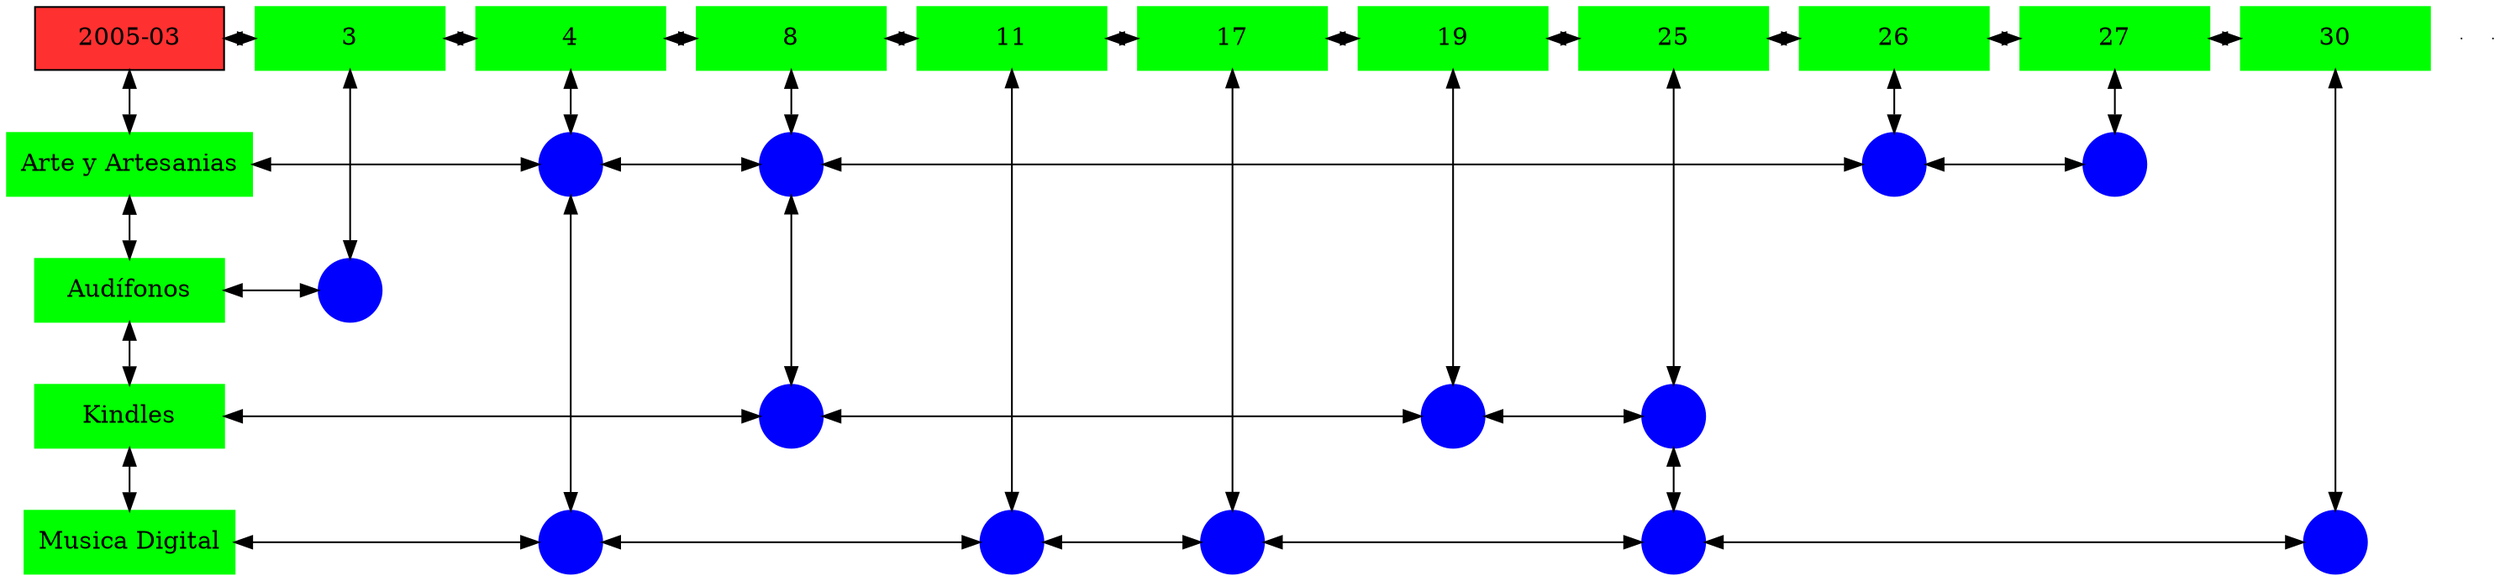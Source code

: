 digraph G{
node[shape="box"];
nodeMt[ label = "2005-03", width = 1.5, style = filled, fillcolor = firebrick1, group = 1 ];
e0[ shape = point, width = 0 ];
e1[ shape = point, width = 0 ];
node0xc002102e10[label="3",color=green,style =filled,width = 1.5 group=3];
nodeMt->node0xc002102e10[dir="both"];
{rank=same;nodeMt;node0xc002102e10;}
node0xc001e55130[label="4",color=green,style =filled,width = 1.5 group=4];
node0xc002102e10->node0xc001e55130[dir="both"];
{rank=same;node0xc002102e10;node0xc001e55130;}
node0xc001ea65a0[label="8",color=green,style =filled,width = 1.5 group=8];
node0xc001e55130->node0xc001ea65a0[dir="both"];
{rank=same;node0xc001e55130;node0xc001ea65a0;}
node0xc00206caf0[label="11",color=green,style =filled,width = 1.5 group=11];
node0xc001ea65a0->node0xc00206caf0[dir="both"];
{rank=same;node0xc001ea65a0;node0xc00206caf0;}
node0xc001fce8c0[label="17",color=green,style =filled,width = 1.5 group=17];
node0xc00206caf0->node0xc001fce8c0[dir="both"];
{rank=same;node0xc00206caf0;node0xc001fce8c0;}
node0xc002021a90[label="19",color=green,style =filled,width = 1.5 group=19];
node0xc001fce8c0->node0xc002021a90[dir="both"];
{rank=same;node0xc001fce8c0;node0xc002021a90;}
node0xc001fb3d10[label="25",color=green,style =filled,width = 1.5 group=25];
node0xc002021a90->node0xc001fb3d10[dir="both"];
{rank=same;node0xc002021a90;node0xc001fb3d10;}
node0xc0020f3630[label="26",color=green,style =filled,width = 1.5 group=26];
node0xc001fb3d10->node0xc0020f3630[dir="both"];
{rank=same;node0xc001fb3d10;node0xc0020f3630;}
node0xc001efbef0[label="27",color=green,style =filled,width = 1.5 group=27];
node0xc0020f3630->node0xc001efbef0[dir="both"];
{rank=same;node0xc0020f3630;node0xc001efbef0;}
node0xc001e964b0[label="30",color=green,style =filled,width = 1.5 group=30];
node0xc001efbef0->node0xc001e964b0[dir="both"];
{rank=same;node0xc001efbef0;node0xc001e964b0;}
node0xc001ea6550[label="Arte y Artesanias",color=green,style =filled width = 1.5 group=1];
node0xc0022c7d80[label="",color=blue,style =filled, width = 0.5 group=4 shape=circle];
node0xc001ea6550->node0xc0022c7d80[dir="both"];
{rank=same;node0xc001ea6550;node0xc0022c7d80;}
node0xc001ea4400[label="",color=blue,style =filled, width = 0.5 group=8 shape=circle];
node0xc0022c7d80->node0xc001ea4400[dir="both"];
{rank=same;node0xc001ea4400;node0xc0022c7d80;}
node0xc0020fe100[label="",color=blue,style =filled, width = 0.5 group=26 shape=circle];
node0xc001ea4400->node0xc0020fe100[dir="both"];
{rank=same;node0xc0020fe100;node0xc001ea4400;}
node0xc001f00700[label="",color=blue,style =filled, width = 0.5 group=27 shape=circle];
node0xc0020fe100->node0xc001f00700[dir="both"];
{rank=same;node0xc001f00700;node0xc0020fe100;}
node0xc002102dc0[label="Audífonos",color=green,style =filled width = 1.5 group=1];
node0xc0020ff300[label="",color=blue,style =filled, width = 0.5 group=3 shape=circle];
node0xc002102dc0->node0xc0020ff300[dir="both"];
{rank=same;node0xc002102dc0;node0xc0020ff300;}
node0xc002021a40[label="Kindles",color=green,style =filled width = 1.5 group=1];
node0xc002039b80[label="",color=blue,style =filled, width = 0.5 group=8 shape=circle];
node0xc002021a40->node0xc002039b80[dir="both"];
{rank=same;node0xc002021a40;node0xc002039b80;}
node0xc002027200[label="",color=blue,style =filled, width = 0.5 group=19 shape=circle];
node0xc002039b80->node0xc002027200[dir="both"];
{rank=same;node0xc002027200;node0xc002039b80;}
node0xc00208c680[label="",color=blue,style =filled, width = 0.5 group=25 shape=circle];
node0xc002027200->node0xc00208c680[dir="both"];
{rank=same;node0xc00208c680;node0xc002027200;}
node0xc001e550e0[label="Musica Digital",color=green,style =filled width = 1.5 group=1];
node0xc001e45d80[label="",color=blue,style =filled, width = 0.5 group=4 shape=circle];
node0xc001e550e0->node0xc001e45d80[dir="both"];
{rank=same;node0xc001e550e0;node0xc001e45d80;}
node0xc002065700[label="",color=blue,style =filled, width = 0.5 group=11 shape=circle];
node0xc001e45d80->node0xc002065700[dir="both"];
{rank=same;node0xc002065700;node0xc001e45d80;}
node0xc001fc7100[label="",color=blue,style =filled, width = 0.5 group=17 shape=circle];
node0xc002065700->node0xc001fc7100[dir="both"];
{rank=same;node0xc001fc7100;node0xc002065700;}
node0xc001fb5200[label="",color=blue,style =filled, width = 0.5 group=25 shape=circle];
node0xc001fc7100->node0xc001fb5200[dir="both"];
{rank=same;node0xc001fb5200;node0xc001fc7100;}
node0xc001e8b100[label="",color=blue,style =filled, width = 0.5 group=30 shape=circle];
node0xc001fb5200->node0xc001e8b100[dir="both"];
{rank=same;node0xc001e8b100;node0xc001fb5200;}
node0xc002102e10->node0xc0020ff300[dir="both"];
node0xc001e55130->node0xc0022c7d80[dir="both"];
node0xc0022c7d80->node0xc001e45d80[dir="both"];
node0xc001ea65a0->node0xc001ea4400[dir="both"];
node0xc001ea4400->node0xc002039b80[dir="both"];
node0xc00206caf0->node0xc002065700[dir="both"];
node0xc001fce8c0->node0xc001fc7100[dir="both"];
node0xc002021a90->node0xc002027200[dir="both"];
node0xc001fb3d10->node0xc00208c680[dir="both"];
node0xc00208c680->node0xc001fb5200[dir="both"];
node0xc0020f3630->node0xc0020fe100[dir="both"];
node0xc001efbef0->node0xc001f00700[dir="both"];
node0xc001e964b0->node0xc001e8b100[dir="both"];
nodeMt->node0xc001ea6550[dir="both"];
node0xc001ea6550->node0xc002102dc0[dir="both"];
node0xc002102dc0->node0xc002021a40[dir="both"];
node0xc002021a40->node0xc001e550e0[dir="both"];
}
